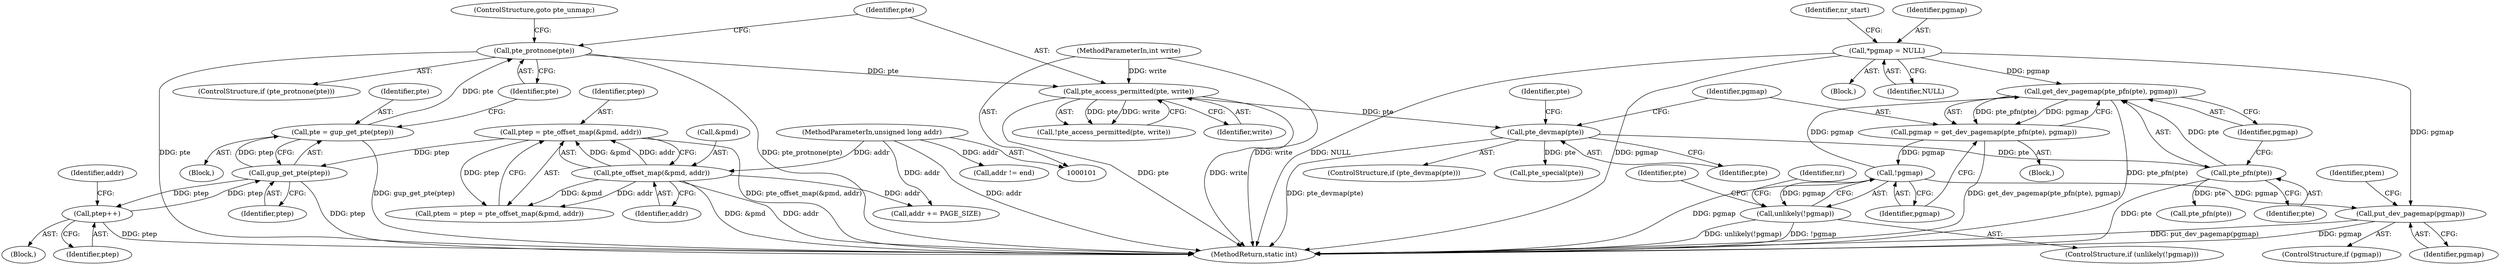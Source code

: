 digraph "0_linux_6b3a707736301c2128ca85ce85fb13f60b5e350a_10@pointer" {
"1000157" [label="(Call,get_dev_pagemap(pte_pfn(pte), pgmap))"];
"1000158" [label="(Call,pte_pfn(pte))"];
"1000152" [label="(Call,pte_devmap(pte))"];
"1000147" [label="(Call,pte_access_permitted(pte, write))"];
"1000142" [label="(Call,pte_protnone(pte))"];
"1000135" [label="(Call,pte = gup_get_pte(ptep))"];
"1000137" [label="(Call,gup_get_pte(ptep))"];
"1000224" [label="(Call,ptep++)"];
"1000126" [label="(Call,ptep = pte_offset_map(&pmd, addr))"];
"1000128" [label="(Call,pte_offset_map(&pmd, addr))"];
"1000103" [label="(MethodParameterIn,unsigned long addr)"];
"1000105" [label="(MethodParameterIn,int write)"];
"1000163" [label="(Call,!pgmap)"];
"1000155" [label="(Call,pgmap = get_dev_pagemap(pte_pfn(pte), pgmap))"];
"1000157" [label="(Call,get_dev_pagemap(pte_pfn(pte), pgmap))"];
"1000110" [label="(Call,*pgmap = NULL)"];
"1000162" [label="(Call,unlikely(!pgmap))"];
"1000239" [label="(Call,put_dev_pagemap(pgmap))"];
"1000224" [label="(Call,ptep++)"];
"1000173" [label="(Call,pte_special(pte))"];
"1000143" [label="(Identifier,pte)"];
"1000133" [label="(Block,)"];
"1000227" [label="(Call,addr += PAGE_SIZE)"];
"1000124" [label="(Call,ptem = ptep = pte_offset_map(&pmd, addr))"];
"1000161" [label="(ControlStructure,if (unlikely(!pgmap)))"];
"1000156" [label="(Identifier,pgmap)"];
"1000239" [label="(Call,put_dev_pagemap(pgmap))"];
"1000137" [label="(Call,gup_get_pte(ptep))"];
"1000128" [label="(Call,pte_offset_map(&pmd, addr))"];
"1000141" [label="(ControlStructure,if (pte_protnone(pte)))"];
"1000155" [label="(Call,pgmap = get_dev_pagemap(pte_pfn(pte), pgmap))"];
"1000152" [label="(Call,pte_devmap(pte))"];
"1000115" [label="(Identifier,nr_start)"];
"1000164" [label="(Identifier,pgmap)"];
"1000174" [label="(Identifier,pte)"];
"1000230" [label="(Call,addr != end)"];
"1000159" [label="(Identifier,pte)"];
"1000142" [label="(Call,pte_protnone(pte))"];
"1000110" [label="(Call,*pgmap = NULL)"];
"1000105" [label="(MethodParameterIn,int write)"];
"1000162" [label="(Call,unlikely(!pgmap))"];
"1000129" [label="(Call,&pmd)"];
"1000240" [label="(Identifier,pgmap)"];
"1000138" [label="(Identifier,ptep)"];
"1000157" [label="(Call,get_dev_pagemap(pte_pfn(pte), pgmap))"];
"1000127" [label="(Identifier,ptep)"];
"1000108" [label="(Block,)"];
"1000126" [label="(Call,ptep = pte_offset_map(&pmd, addr))"];
"1000144" [label="(ControlStructure,goto pte_unmap;)"];
"1000135" [label="(Call,pte = gup_get_pte(ptep))"];
"1000103" [label="(MethodParameterIn,unsigned long addr)"];
"1000146" [label="(Call,!pte_access_permitted(pte, write))"];
"1000112" [label="(Identifier,NULL)"];
"1000111" [label="(Identifier,pgmap)"];
"1000245" [label="(MethodReturn,static int)"];
"1000242" [label="(Identifier,ptem)"];
"1000237" [label="(ControlStructure,if (pgmap))"];
"1000158" [label="(Call,pte_pfn(pte))"];
"1000148" [label="(Identifier,pte)"];
"1000228" [label="(Identifier,addr)"];
"1000163" [label="(Call,!pgmap)"];
"1000153" [label="(Identifier,pte)"];
"1000149" [label="(Identifier,write)"];
"1000180" [label="(Identifier,pte)"];
"1000223" [label="(Block,)"];
"1000154" [label="(Block,)"];
"1000225" [label="(Identifier,ptep)"];
"1000160" [label="(Identifier,pgmap)"];
"1000179" [label="(Call,pte_pfn(pte))"];
"1000147" [label="(Call,pte_access_permitted(pte, write))"];
"1000131" [label="(Identifier,addr)"];
"1000167" [label="(Identifier,nr)"];
"1000151" [label="(ControlStructure,if (pte_devmap(pte)))"];
"1000136" [label="(Identifier,pte)"];
"1000157" -> "1000155"  [label="AST: "];
"1000157" -> "1000160"  [label="CFG: "];
"1000158" -> "1000157"  [label="AST: "];
"1000160" -> "1000157"  [label="AST: "];
"1000155" -> "1000157"  [label="CFG: "];
"1000157" -> "1000245"  [label="DDG: pte_pfn(pte)"];
"1000157" -> "1000155"  [label="DDG: pte_pfn(pte)"];
"1000157" -> "1000155"  [label="DDG: pgmap"];
"1000158" -> "1000157"  [label="DDG: pte"];
"1000163" -> "1000157"  [label="DDG: pgmap"];
"1000110" -> "1000157"  [label="DDG: pgmap"];
"1000158" -> "1000159"  [label="CFG: "];
"1000159" -> "1000158"  [label="AST: "];
"1000160" -> "1000158"  [label="CFG: "];
"1000158" -> "1000245"  [label="DDG: pte"];
"1000152" -> "1000158"  [label="DDG: pte"];
"1000158" -> "1000179"  [label="DDG: pte"];
"1000152" -> "1000151"  [label="AST: "];
"1000152" -> "1000153"  [label="CFG: "];
"1000153" -> "1000152"  [label="AST: "];
"1000156" -> "1000152"  [label="CFG: "];
"1000174" -> "1000152"  [label="CFG: "];
"1000152" -> "1000245"  [label="DDG: pte_devmap(pte)"];
"1000147" -> "1000152"  [label="DDG: pte"];
"1000152" -> "1000173"  [label="DDG: pte"];
"1000147" -> "1000146"  [label="AST: "];
"1000147" -> "1000149"  [label="CFG: "];
"1000148" -> "1000147"  [label="AST: "];
"1000149" -> "1000147"  [label="AST: "];
"1000146" -> "1000147"  [label="CFG: "];
"1000147" -> "1000245"  [label="DDG: write"];
"1000147" -> "1000245"  [label="DDG: pte"];
"1000147" -> "1000146"  [label="DDG: pte"];
"1000147" -> "1000146"  [label="DDG: write"];
"1000142" -> "1000147"  [label="DDG: pte"];
"1000105" -> "1000147"  [label="DDG: write"];
"1000142" -> "1000141"  [label="AST: "];
"1000142" -> "1000143"  [label="CFG: "];
"1000143" -> "1000142"  [label="AST: "];
"1000144" -> "1000142"  [label="CFG: "];
"1000148" -> "1000142"  [label="CFG: "];
"1000142" -> "1000245"  [label="DDG: pte_protnone(pte)"];
"1000142" -> "1000245"  [label="DDG: pte"];
"1000135" -> "1000142"  [label="DDG: pte"];
"1000135" -> "1000133"  [label="AST: "];
"1000135" -> "1000137"  [label="CFG: "];
"1000136" -> "1000135"  [label="AST: "];
"1000137" -> "1000135"  [label="AST: "];
"1000143" -> "1000135"  [label="CFG: "];
"1000135" -> "1000245"  [label="DDG: gup_get_pte(ptep)"];
"1000137" -> "1000135"  [label="DDG: ptep"];
"1000137" -> "1000138"  [label="CFG: "];
"1000138" -> "1000137"  [label="AST: "];
"1000137" -> "1000245"  [label="DDG: ptep"];
"1000224" -> "1000137"  [label="DDG: ptep"];
"1000126" -> "1000137"  [label="DDG: ptep"];
"1000137" -> "1000224"  [label="DDG: ptep"];
"1000224" -> "1000223"  [label="AST: "];
"1000224" -> "1000225"  [label="CFG: "];
"1000225" -> "1000224"  [label="AST: "];
"1000228" -> "1000224"  [label="CFG: "];
"1000224" -> "1000245"  [label="DDG: ptep"];
"1000126" -> "1000124"  [label="AST: "];
"1000126" -> "1000128"  [label="CFG: "];
"1000127" -> "1000126"  [label="AST: "];
"1000128" -> "1000126"  [label="AST: "];
"1000124" -> "1000126"  [label="CFG: "];
"1000126" -> "1000245"  [label="DDG: pte_offset_map(&pmd, addr)"];
"1000126" -> "1000124"  [label="DDG: ptep"];
"1000128" -> "1000126"  [label="DDG: &pmd"];
"1000128" -> "1000126"  [label="DDG: addr"];
"1000128" -> "1000131"  [label="CFG: "];
"1000129" -> "1000128"  [label="AST: "];
"1000131" -> "1000128"  [label="AST: "];
"1000128" -> "1000245"  [label="DDG: &pmd"];
"1000128" -> "1000245"  [label="DDG: addr"];
"1000128" -> "1000124"  [label="DDG: &pmd"];
"1000128" -> "1000124"  [label="DDG: addr"];
"1000103" -> "1000128"  [label="DDG: addr"];
"1000128" -> "1000227"  [label="DDG: addr"];
"1000103" -> "1000101"  [label="AST: "];
"1000103" -> "1000245"  [label="DDG: addr"];
"1000103" -> "1000227"  [label="DDG: addr"];
"1000103" -> "1000230"  [label="DDG: addr"];
"1000105" -> "1000101"  [label="AST: "];
"1000105" -> "1000245"  [label="DDG: write"];
"1000163" -> "1000162"  [label="AST: "];
"1000163" -> "1000164"  [label="CFG: "];
"1000164" -> "1000163"  [label="AST: "];
"1000162" -> "1000163"  [label="CFG: "];
"1000163" -> "1000245"  [label="DDG: pgmap"];
"1000163" -> "1000162"  [label="DDG: pgmap"];
"1000155" -> "1000163"  [label="DDG: pgmap"];
"1000163" -> "1000239"  [label="DDG: pgmap"];
"1000155" -> "1000154"  [label="AST: "];
"1000156" -> "1000155"  [label="AST: "];
"1000164" -> "1000155"  [label="CFG: "];
"1000155" -> "1000245"  [label="DDG: get_dev_pagemap(pte_pfn(pte), pgmap)"];
"1000110" -> "1000108"  [label="AST: "];
"1000110" -> "1000112"  [label="CFG: "];
"1000111" -> "1000110"  [label="AST: "];
"1000112" -> "1000110"  [label="AST: "];
"1000115" -> "1000110"  [label="CFG: "];
"1000110" -> "1000245"  [label="DDG: NULL"];
"1000110" -> "1000245"  [label="DDG: pgmap"];
"1000110" -> "1000239"  [label="DDG: pgmap"];
"1000162" -> "1000161"  [label="AST: "];
"1000167" -> "1000162"  [label="CFG: "];
"1000180" -> "1000162"  [label="CFG: "];
"1000162" -> "1000245"  [label="DDG: !pgmap"];
"1000162" -> "1000245"  [label="DDG: unlikely(!pgmap)"];
"1000239" -> "1000237"  [label="AST: "];
"1000239" -> "1000240"  [label="CFG: "];
"1000240" -> "1000239"  [label="AST: "];
"1000242" -> "1000239"  [label="CFG: "];
"1000239" -> "1000245"  [label="DDG: put_dev_pagemap(pgmap)"];
"1000239" -> "1000245"  [label="DDG: pgmap"];
}

